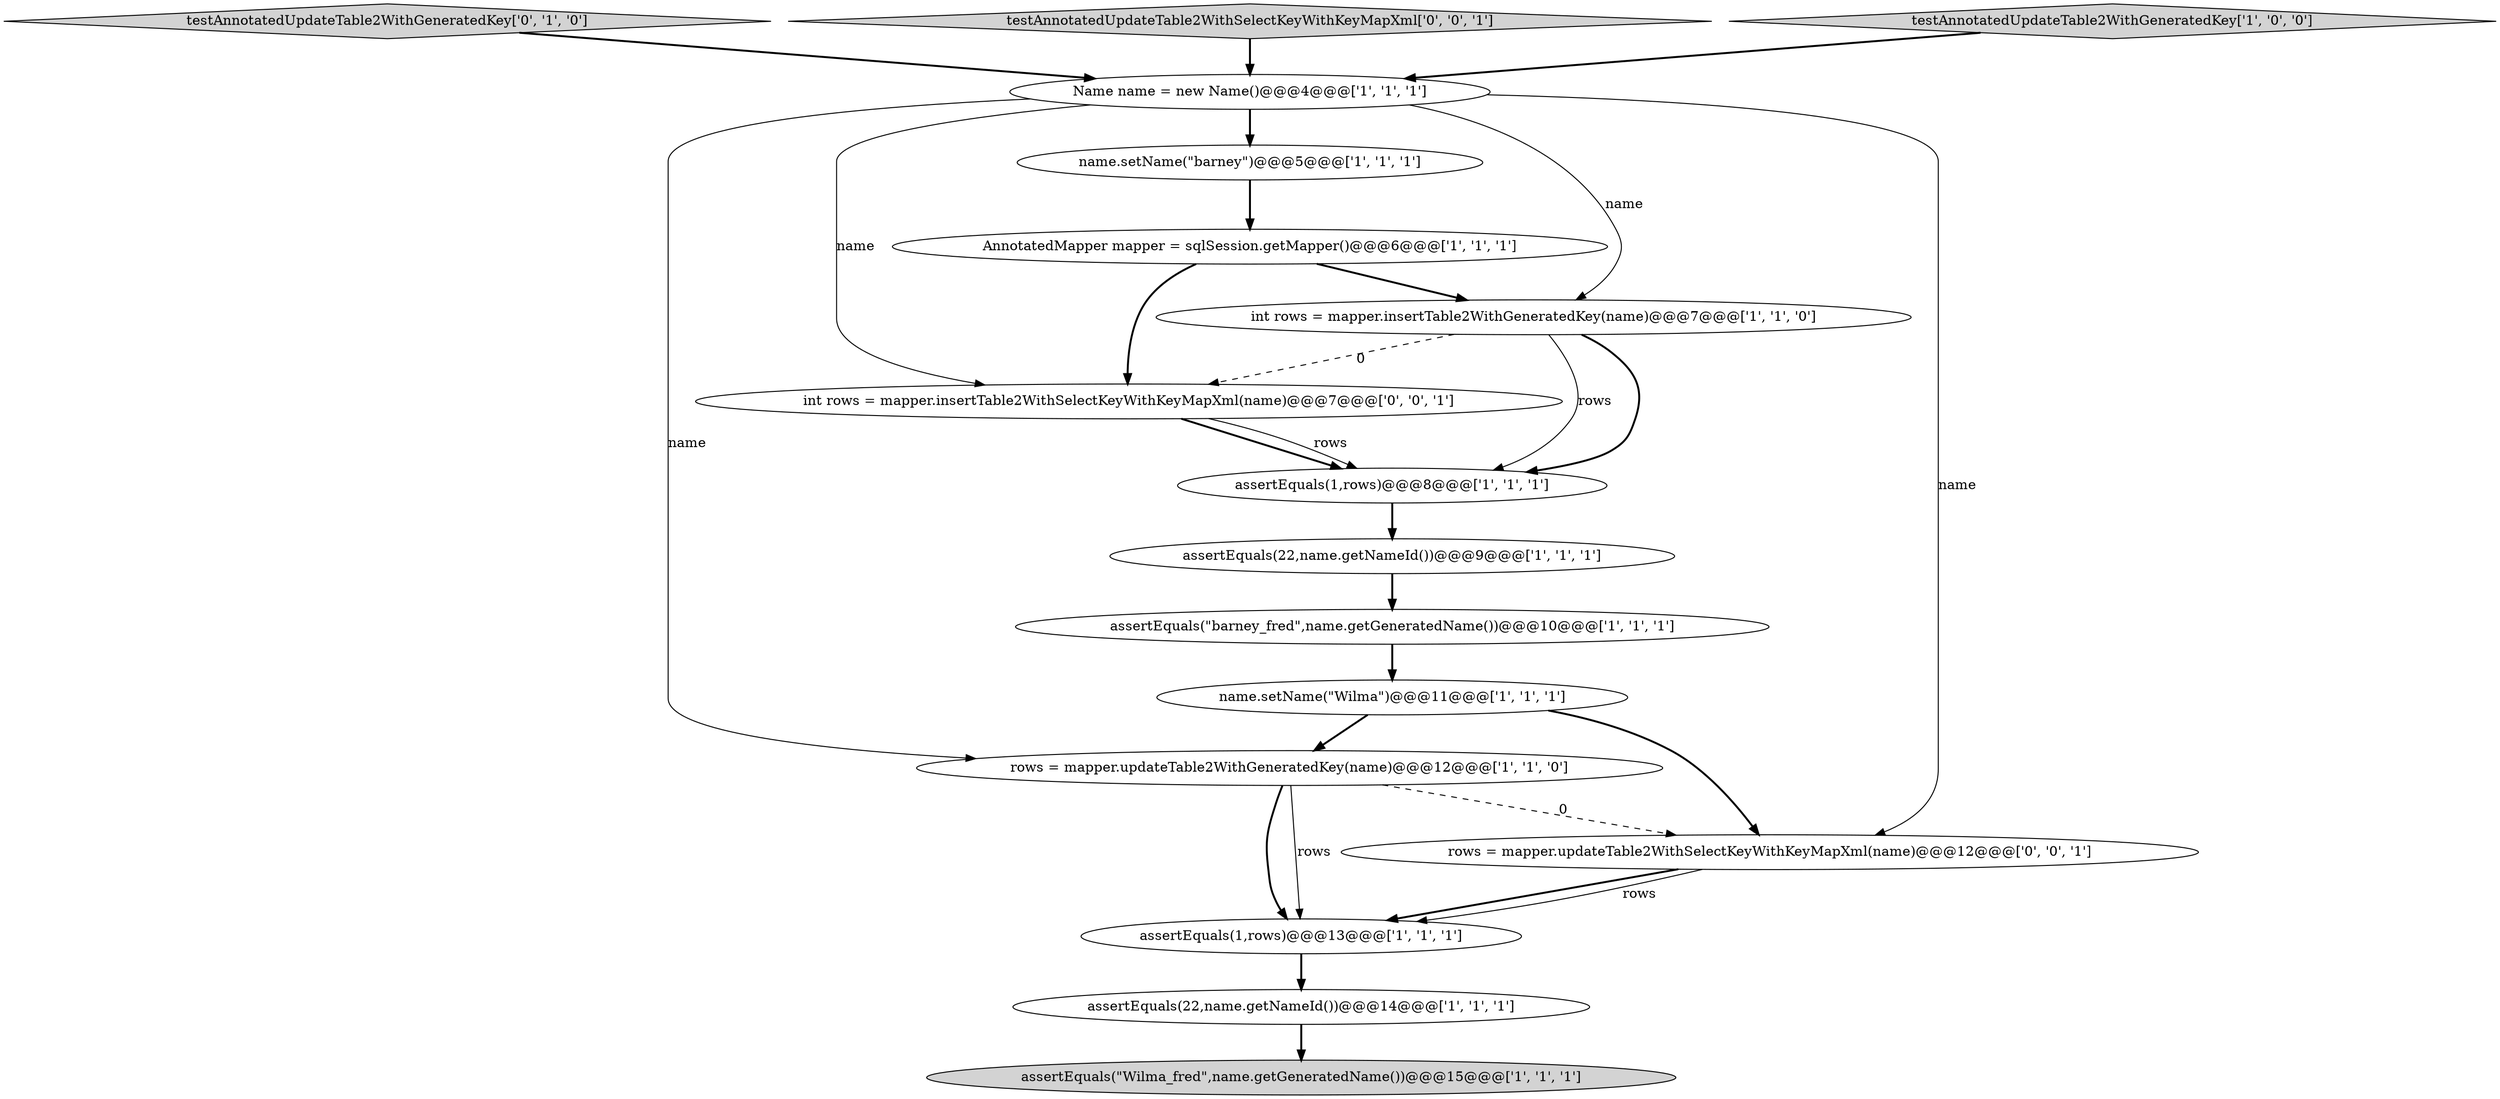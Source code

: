 digraph {
7 [style = filled, label = "assertEquals(1,rows)@@@13@@@['1', '1', '1']", fillcolor = white, shape = ellipse image = "AAA0AAABBB1BBB"];
9 [style = filled, label = "rows = mapper.updateTable2WithGeneratedKey(name)@@@12@@@['1', '1', '0']", fillcolor = white, shape = ellipse image = "AAA0AAABBB1BBB"];
10 [style = filled, label = "assertEquals(\"barney_fred\",name.getGeneratedName())@@@10@@@['1', '1', '1']", fillcolor = white, shape = ellipse image = "AAA0AAABBB1BBB"];
5 [style = filled, label = "AnnotatedMapper mapper = sqlSession.getMapper()@@@6@@@['1', '1', '1']", fillcolor = white, shape = ellipse image = "AAA0AAABBB1BBB"];
13 [style = filled, label = "testAnnotatedUpdateTable2WithGeneratedKey['0', '1', '0']", fillcolor = lightgray, shape = diamond image = "AAA0AAABBB2BBB"];
4 [style = filled, label = "assertEquals(22,name.getNameId())@@@9@@@['1', '1', '1']", fillcolor = white, shape = ellipse image = "AAA0AAABBB1BBB"];
11 [style = filled, label = "assertEquals(22,name.getNameId())@@@14@@@['1', '1', '1']", fillcolor = white, shape = ellipse image = "AAA0AAABBB1BBB"];
3 [style = filled, label = "assertEquals(\"Wilma_fred\",name.getGeneratedName())@@@15@@@['1', '1', '1']", fillcolor = lightgray, shape = ellipse image = "AAA0AAABBB1BBB"];
2 [style = filled, label = "name.setName(\"barney\")@@@5@@@['1', '1', '1']", fillcolor = white, shape = ellipse image = "AAA0AAABBB1BBB"];
16 [style = filled, label = "rows = mapper.updateTable2WithSelectKeyWithKeyMapXml(name)@@@12@@@['0', '0', '1']", fillcolor = white, shape = ellipse image = "AAA0AAABBB3BBB"];
14 [style = filled, label = "int rows = mapper.insertTable2WithSelectKeyWithKeyMapXml(name)@@@7@@@['0', '0', '1']", fillcolor = white, shape = ellipse image = "AAA0AAABBB3BBB"];
8 [style = filled, label = "Name name = new Name()@@@4@@@['1', '1', '1']", fillcolor = white, shape = ellipse image = "AAA0AAABBB1BBB"];
15 [style = filled, label = "testAnnotatedUpdateTable2WithSelectKeyWithKeyMapXml['0', '0', '1']", fillcolor = lightgray, shape = diamond image = "AAA0AAABBB3BBB"];
0 [style = filled, label = "name.setName(\"Wilma\")@@@11@@@['1', '1', '1']", fillcolor = white, shape = ellipse image = "AAA0AAABBB1BBB"];
6 [style = filled, label = "testAnnotatedUpdateTable2WithGeneratedKey['1', '0', '0']", fillcolor = lightgray, shape = diamond image = "AAA0AAABBB1BBB"];
1 [style = filled, label = "int rows = mapper.insertTable2WithGeneratedKey(name)@@@7@@@['1', '1', '0']", fillcolor = white, shape = ellipse image = "AAA0AAABBB1BBB"];
12 [style = filled, label = "assertEquals(1,rows)@@@8@@@['1', '1', '1']", fillcolor = white, shape = ellipse image = "AAA0AAABBB1BBB"];
4->10 [style = bold, label=""];
0->16 [style = bold, label=""];
0->9 [style = bold, label=""];
9->16 [style = dashed, label="0"];
7->11 [style = bold, label=""];
1->14 [style = dashed, label="0"];
8->14 [style = solid, label="name"];
16->7 [style = bold, label=""];
5->14 [style = bold, label=""];
9->7 [style = bold, label=""];
8->9 [style = solid, label="name"];
16->7 [style = solid, label="rows"];
8->1 [style = solid, label="name"];
5->1 [style = bold, label=""];
12->4 [style = bold, label=""];
8->2 [style = bold, label=""];
11->3 [style = bold, label=""];
14->12 [style = bold, label=""];
10->0 [style = bold, label=""];
6->8 [style = bold, label=""];
9->7 [style = solid, label="rows"];
14->12 [style = solid, label="rows"];
8->16 [style = solid, label="name"];
1->12 [style = bold, label=""];
13->8 [style = bold, label=""];
1->12 [style = solid, label="rows"];
15->8 [style = bold, label=""];
2->5 [style = bold, label=""];
}
